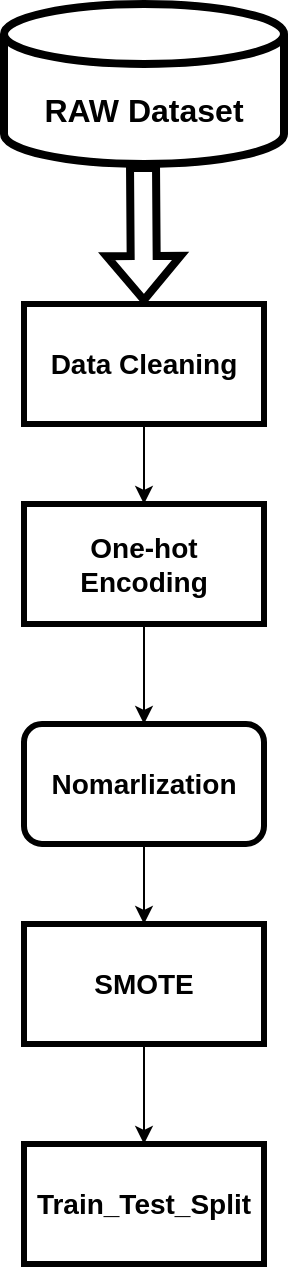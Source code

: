 <mxfile version="26.0.14">
  <diagram name="Page-1" id="i31Gs8IzNyhugAWQHGnO">
    <mxGraphModel dx="1050" dy="562" grid="1" gridSize="10" guides="1" tooltips="1" connect="1" arrows="1" fold="1" page="1" pageScale="1" pageWidth="850" pageHeight="1100" math="0" shadow="0">
      <root>
        <mxCell id="0" />
        <mxCell id="1" parent="0" />
        <mxCell id="armcMQ48rn87N1rDzIQh-1" value="&lt;b&gt;&lt;font style=&quot;font-size: 16px;&quot;&gt;RAW Dataset&lt;/font&gt;&lt;/b&gt;" style="shape=cylinder3;whiteSpace=wrap;html=1;boundedLbl=1;backgroundOutline=1;size=15;strokeColor=#000000;strokeWidth=4;perimeterSpacing=5;" vertex="1" parent="1">
          <mxGeometry x="330" y="20" width="140" height="80" as="geometry" />
        </mxCell>
        <mxCell id="armcMQ48rn87N1rDzIQh-3" value="" style="shape=flexArrow;endArrow=classic;html=1;rounded=0;strokeWidth=4;" edge="1" parent="1">
          <mxGeometry width="50" height="50" relative="1" as="geometry">
            <mxPoint x="399.5" y="100" as="sourcePoint" />
            <mxPoint x="400" y="170" as="targetPoint" />
          </mxGeometry>
        </mxCell>
        <mxCell id="armcMQ48rn87N1rDzIQh-8" style="edgeStyle=orthogonalEdgeStyle;rounded=0;orthogonalLoop=1;jettySize=auto;html=1;exitX=0.5;exitY=1;exitDx=0;exitDy=0;entryX=0.5;entryY=0;entryDx=0;entryDy=0;" edge="1" parent="1" source="armcMQ48rn87N1rDzIQh-4" target="armcMQ48rn87N1rDzIQh-6">
          <mxGeometry relative="1" as="geometry">
            <mxPoint x="400" y="260" as="targetPoint" />
          </mxGeometry>
        </mxCell>
        <mxCell id="armcMQ48rn87N1rDzIQh-4" value="&lt;b&gt;&lt;font style=&quot;font-size: 14px;&quot;&gt;Data Cleaning&lt;/font&gt;&lt;/b&gt;" style="rounded=0;whiteSpace=wrap;html=1;strokeWidth=3;" vertex="1" parent="1">
          <mxGeometry x="340" y="170" width="120" height="60" as="geometry" />
        </mxCell>
        <mxCell id="armcMQ48rn87N1rDzIQh-12" style="edgeStyle=orthogonalEdgeStyle;rounded=0;orthogonalLoop=1;jettySize=auto;html=1;exitX=0.5;exitY=1;exitDx=0;exitDy=0;entryX=0.5;entryY=0;entryDx=0;entryDy=0;" edge="1" parent="1" source="armcMQ48rn87N1rDzIQh-5" target="armcMQ48rn87N1rDzIQh-11">
          <mxGeometry relative="1" as="geometry" />
        </mxCell>
        <mxCell id="armcMQ48rn87N1rDzIQh-5" value="&lt;b&gt;&lt;font style=&quot;font-size: 14px;&quot;&gt;Nomarlization&lt;/font&gt;&lt;/b&gt;" style="rounded=1;whiteSpace=wrap;html=1;strokeWidth=3;" vertex="1" parent="1">
          <mxGeometry x="340" y="380" width="120" height="60" as="geometry" />
        </mxCell>
        <mxCell id="armcMQ48rn87N1rDzIQh-9" style="edgeStyle=orthogonalEdgeStyle;rounded=0;orthogonalLoop=1;jettySize=auto;html=1;exitX=0.5;exitY=1;exitDx=0;exitDy=0;" edge="1" parent="1" source="armcMQ48rn87N1rDzIQh-6" target="armcMQ48rn87N1rDzIQh-5">
          <mxGeometry relative="1" as="geometry" />
        </mxCell>
        <mxCell id="armcMQ48rn87N1rDzIQh-6" value="&lt;b&gt;&lt;font style=&quot;font-size: 14px;&quot;&gt;One-hot Encoding&lt;/font&gt;&lt;/b&gt;" style="rounded=0;whiteSpace=wrap;html=1;strokeWidth=3;" vertex="1" parent="1">
          <mxGeometry x="340" y="270" width="120" height="60" as="geometry" />
        </mxCell>
        <mxCell id="armcMQ48rn87N1rDzIQh-14" style="edgeStyle=orthogonalEdgeStyle;rounded=0;orthogonalLoop=1;jettySize=auto;html=1;exitX=0.5;exitY=1;exitDx=0;exitDy=0;" edge="1" parent="1" source="armcMQ48rn87N1rDzIQh-11" target="armcMQ48rn87N1rDzIQh-13">
          <mxGeometry relative="1" as="geometry" />
        </mxCell>
        <mxCell id="armcMQ48rn87N1rDzIQh-11" value="&lt;b&gt;&lt;font style=&quot;font-size: 14px;&quot;&gt;SMOTE&lt;/font&gt;&lt;/b&gt;" style="rounded=0;whiteSpace=wrap;html=1;strokeWidth=3;" vertex="1" parent="1">
          <mxGeometry x="340" y="480" width="120" height="60" as="geometry" />
        </mxCell>
        <mxCell id="armcMQ48rn87N1rDzIQh-13" value="&lt;b&gt;&lt;font style=&quot;font-size: 14px;&quot;&gt;Train_Test_Split&lt;/font&gt;&lt;/b&gt;" style="rounded=0;whiteSpace=wrap;html=1;strokeWidth=3;" vertex="1" parent="1">
          <mxGeometry x="340" y="590" width="120" height="60" as="geometry" />
        </mxCell>
      </root>
    </mxGraphModel>
  </diagram>
</mxfile>
